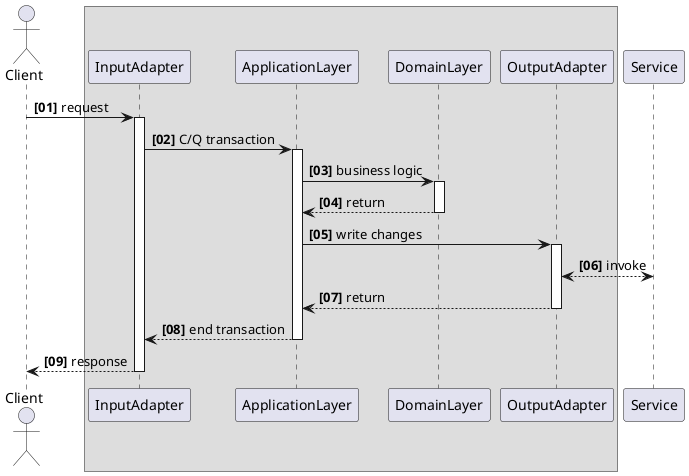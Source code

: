 @startuml Hexagonal Architecture Workflow

autonumber "<b>[00]"

actor Client
box
participant InputAdapter
participant ApplicationLayer
participant DomainLayer
participant OutputAdapter
end box
participant Service

Client -> InputAdapter : request
activate InputAdapter

InputAdapter -> ApplicationLayer : C/Q transaction
activate ApplicationLayer

ApplicationLayer -> DomainLayer : business logic
activate DomainLayer
DomainLayer --> ApplicationLayer : return
deactivate DomainLayer

ApplicationLayer -> OutputAdapter : write changes
activate OutputAdapter

OutputAdapter <--> Service : invoke

OutputAdapter --> ApplicationLayer : return
deactivate OutputAdapter

ApplicationLayer --> InputAdapter : end transaction
deactivate ApplicationLayer

InputAdapter --> Client : response
deactivate InputAdapter

@enduml